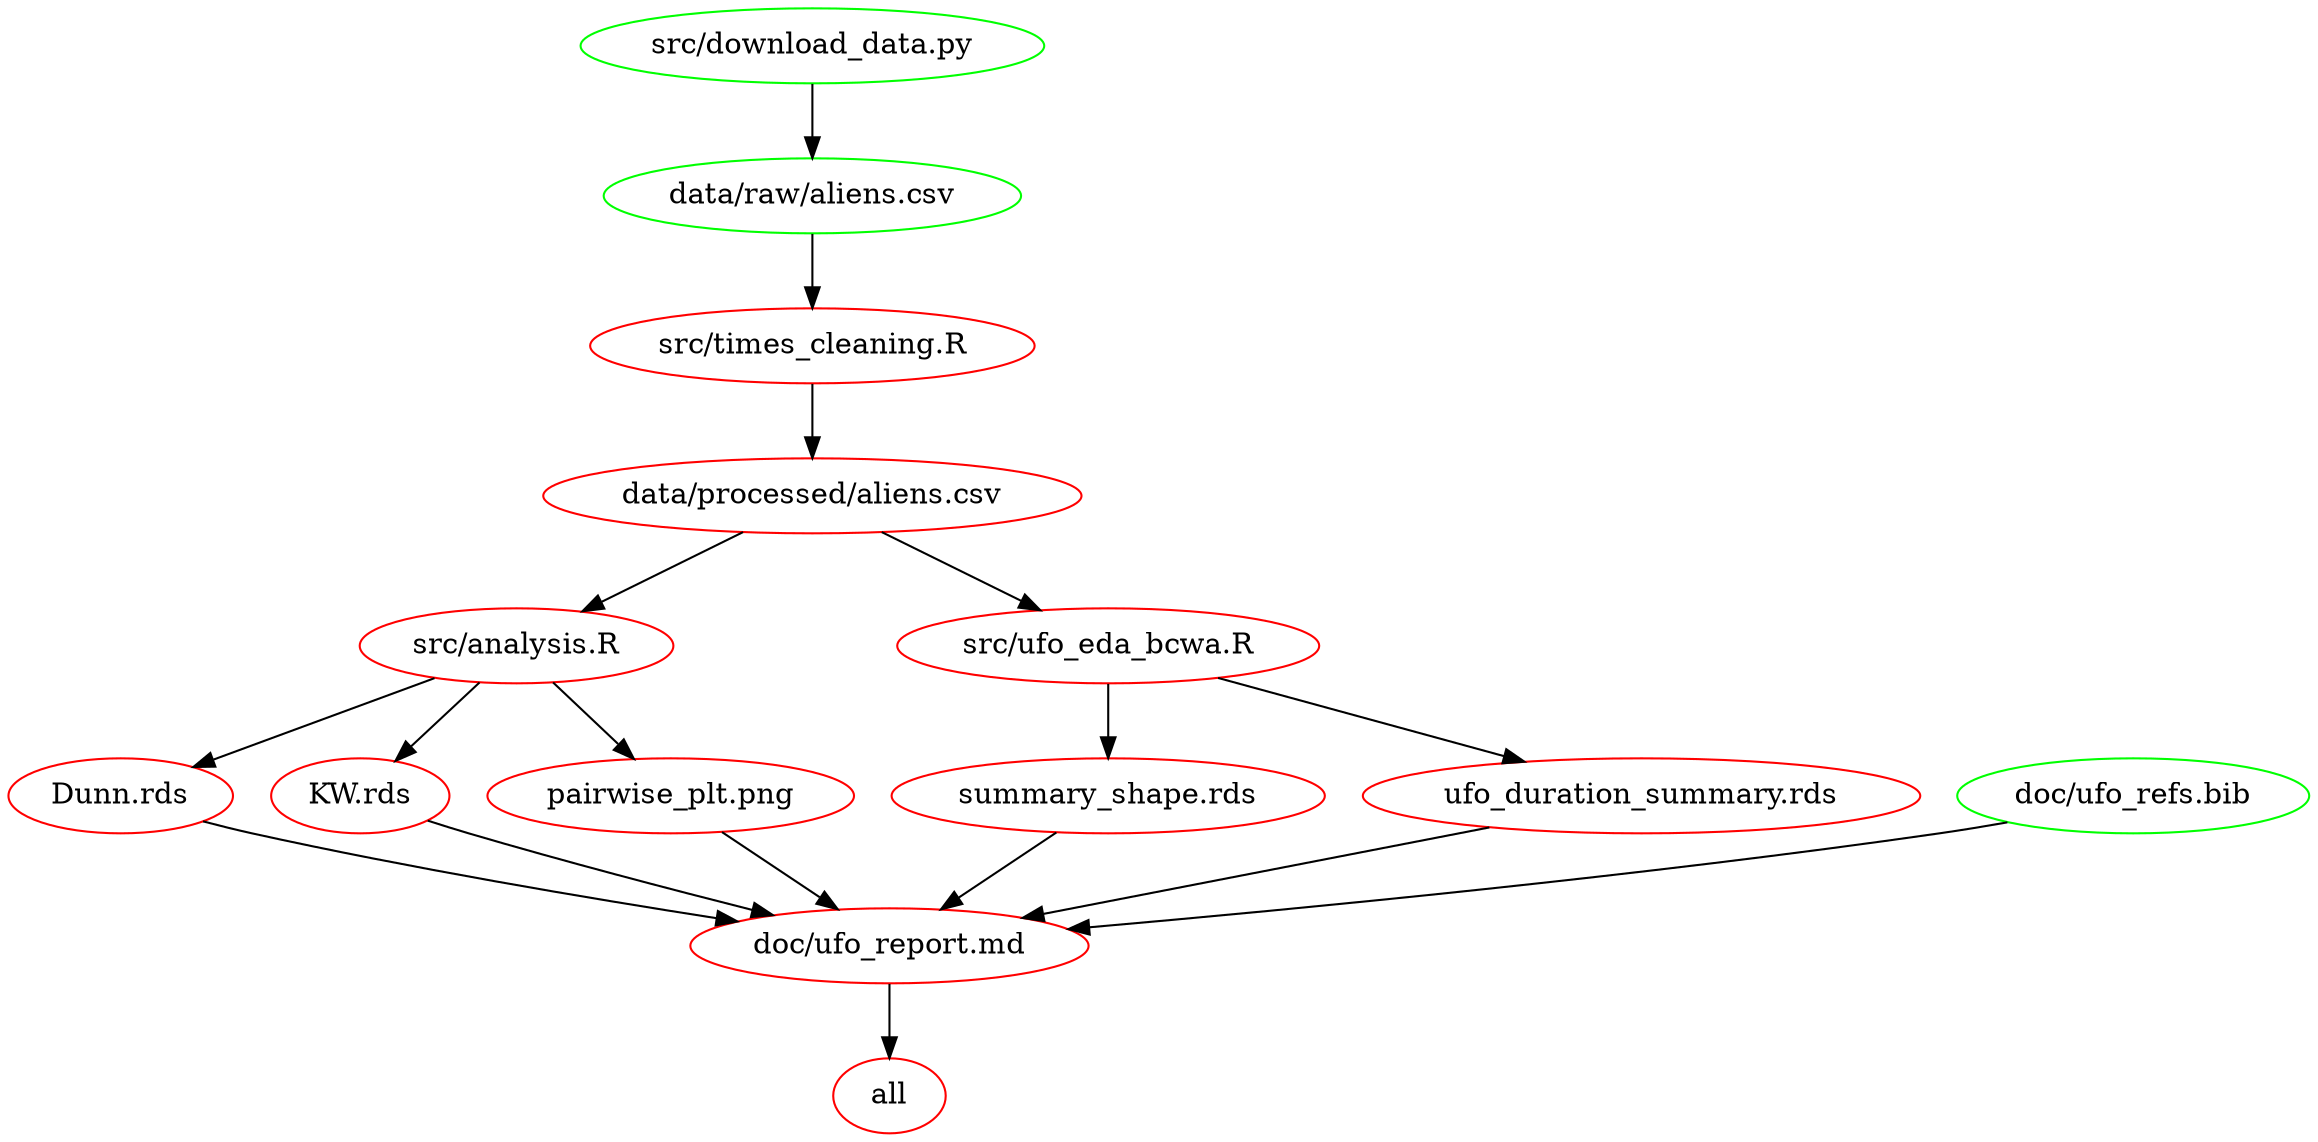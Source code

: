 digraph G {
n10[label="Dunn.rds", color="red"];
n4[label="KW.rds", color="red"];
n2[label="all", color="red"];
n6[label="data/processed/aliens.csv", color="red"];
n8[label="data/raw/aliens.csv", color="green"];
n15[label="doc/ufo_refs.bib", color="green"];
n3[label="doc/ufo_report.md", color="red"];
n11[label="pairwise_plt.png", color="red"];
n5[label="src/analysis.R", color="red"];
n9[label="src/download_data.py", color="green"];
n7[label="src/times_cleaning.R", color="red"];
n13[label="src/ufo_eda_bcwa.R", color="red"];
n12[label="summary_shape.rds", color="red"];
n14[label="ufo_duration_summary.rds", color="red"];
n5 -> n10 ; 
n5 -> n4 ; 
n3 -> n2 ; 
n7 -> n6 ; 
n9 -> n8 ; 
n10 -> n3 ; 
n4 -> n3 ; 
n15 -> n3 ; 
n11 -> n3 ; 
n12 -> n3 ; 
n14 -> n3 ; 
n5 -> n11 ; 
n6 -> n5 ; 
n8 -> n7 ; 
n6 -> n13 ; 
n13 -> n12 ; 
n13 -> n14 ; 
}
